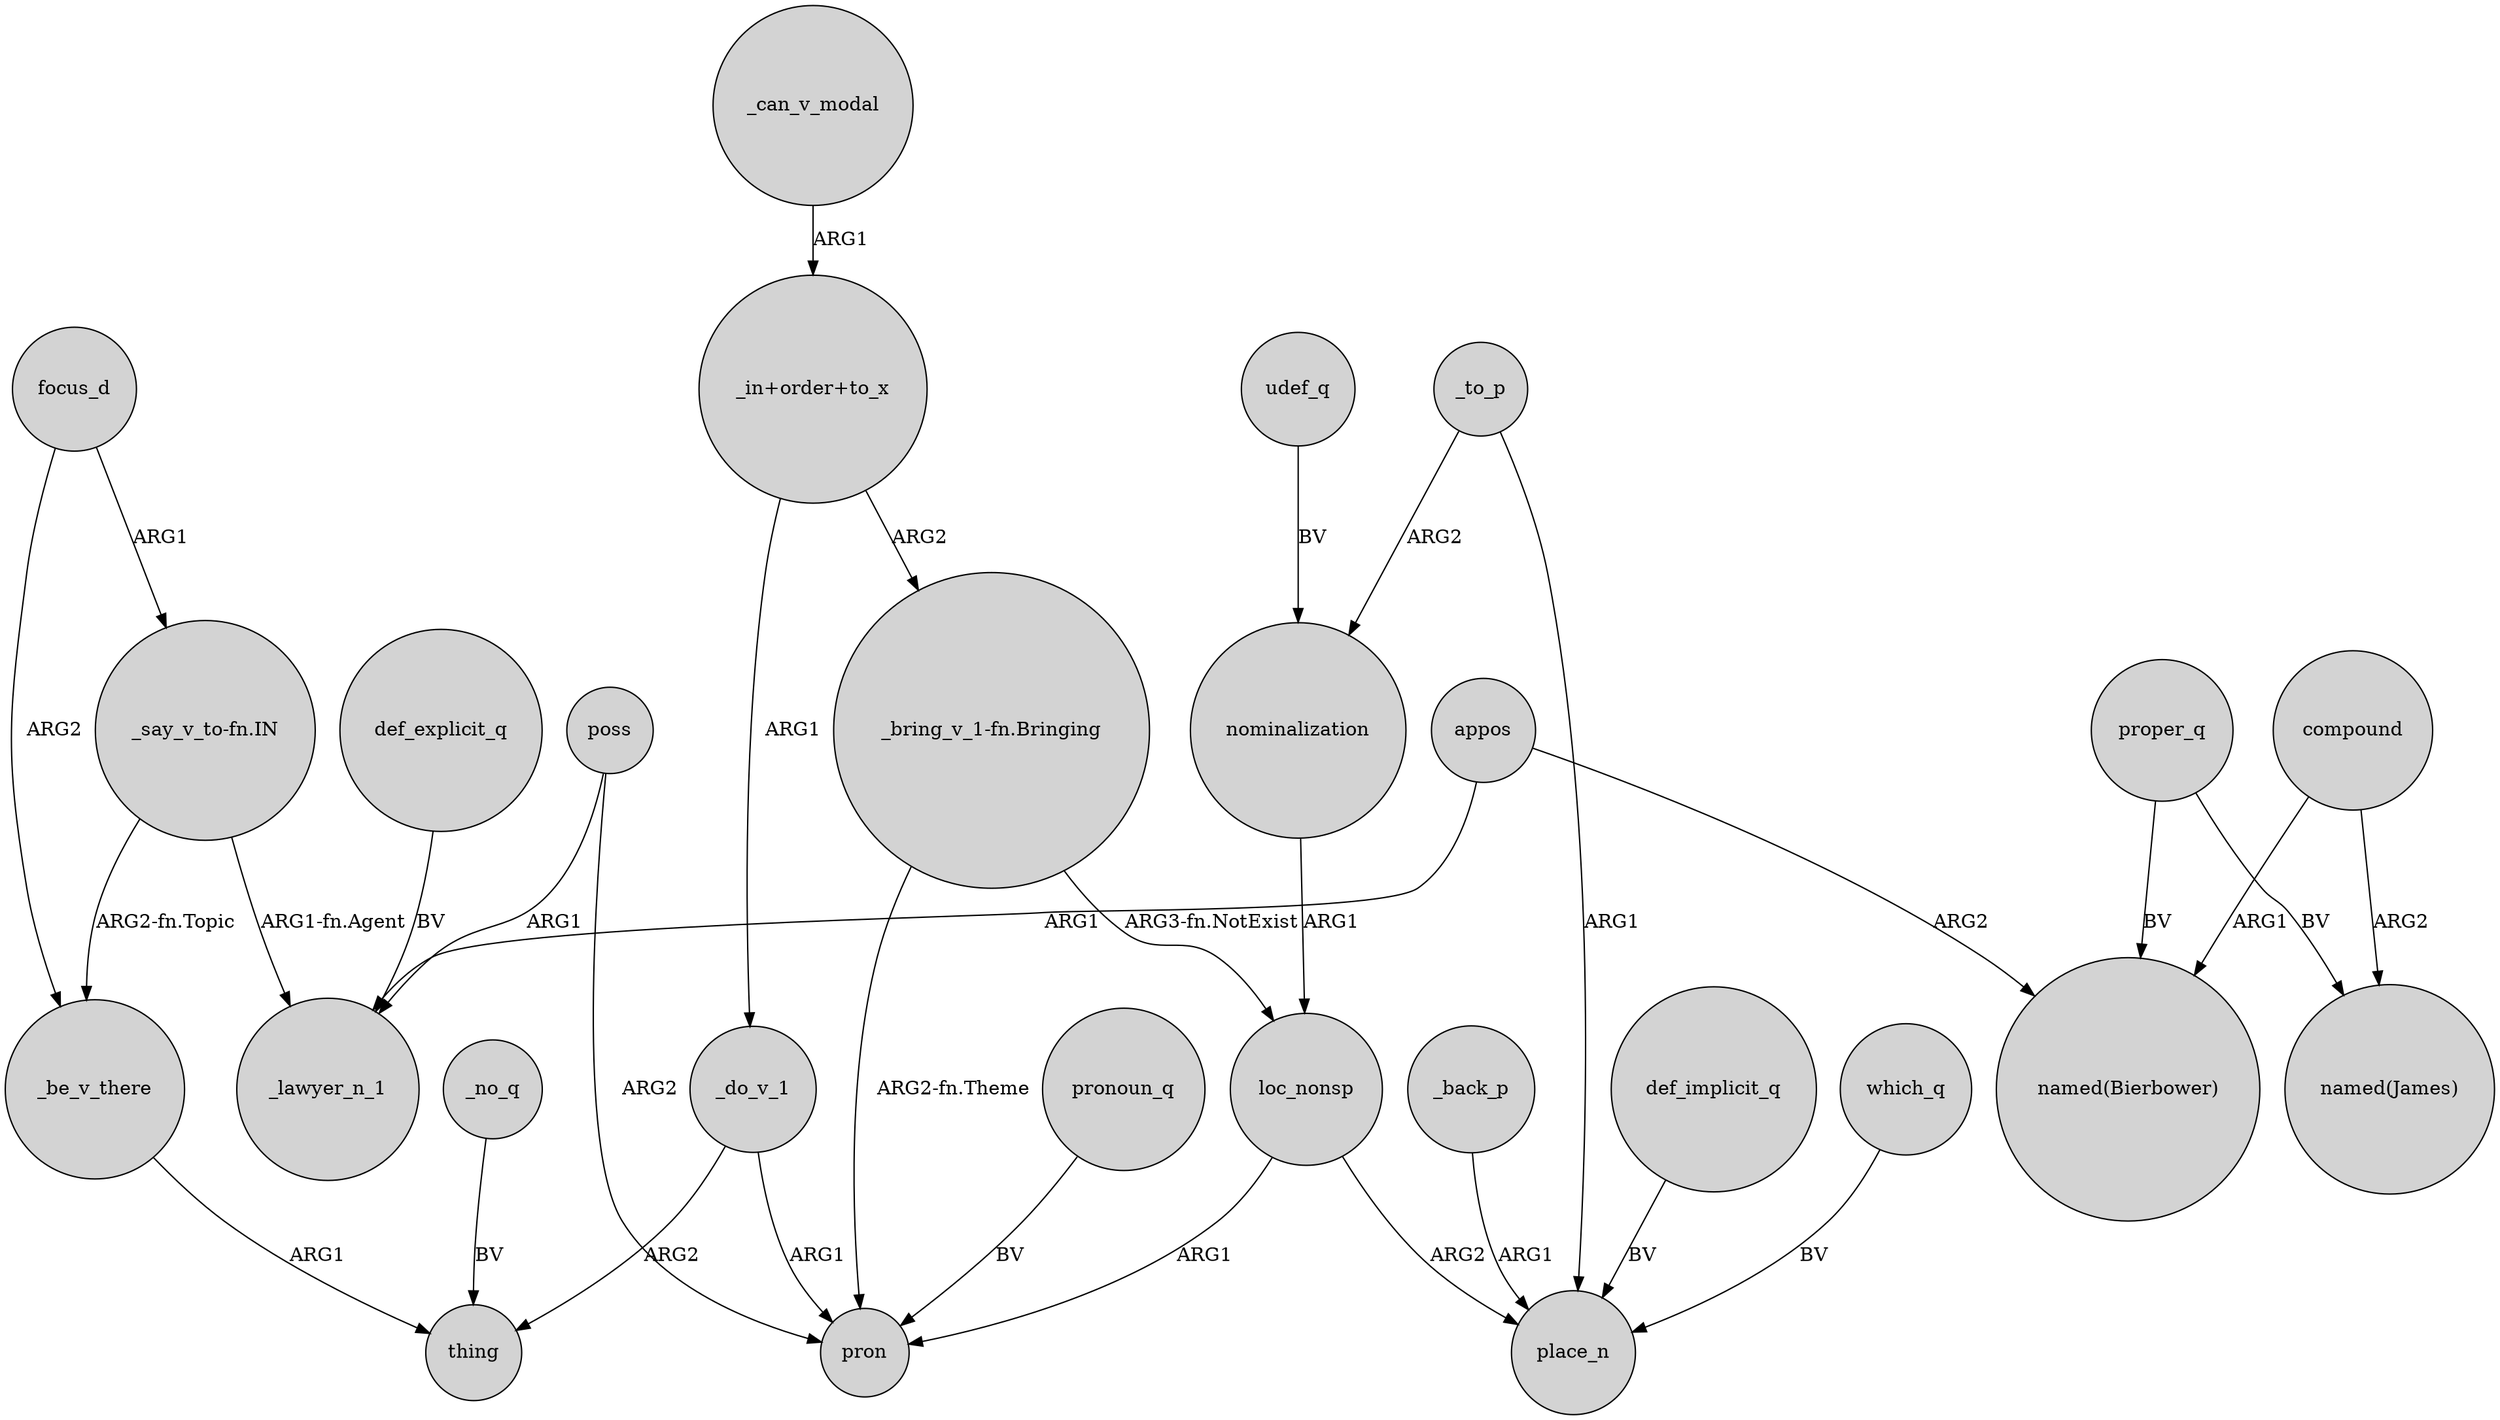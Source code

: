 digraph {
	node [shape=circle style=filled]
	def_explicit_q -> _lawyer_n_1 [label=BV]
	poss -> pron [label=ARG2]
	loc_nonsp -> pron [label=ARG1]
	"_say_v_to-fn.IN" -> _lawyer_n_1 [label="ARG1-fn.Agent"]
	_be_v_there -> thing [label=ARG1]
	compound -> "named(James)" [label=ARG2]
	def_implicit_q -> place_n [label=BV]
	"_bring_v_1-fn.Bringing" -> pron [label="ARG2-fn.Theme"]
	nominalization -> loc_nonsp [label=ARG1]
	which_q -> place_n [label=BV]
	pronoun_q -> pron [label=BV]
	proper_q -> "named(Bierbower)" [label=BV]
	_do_v_1 -> pron [label=ARG1]
	focus_d -> _be_v_there [label=ARG2]
	appos -> _lawyer_n_1 [label=ARG1]
	_to_p -> nominalization [label=ARG2]
	_no_q -> thing [label=BV]
	"_say_v_to-fn.IN" -> _be_v_there [label="ARG2-fn.Topic"]
	"_in+order+to_x" -> _do_v_1 [label=ARG1]
	proper_q -> "named(James)" [label=BV]
	_to_p -> place_n [label=ARG1]
	udef_q -> nominalization [label=BV]
	"_bring_v_1-fn.Bringing" -> loc_nonsp [label="ARG3-fn.NotExist"]
	poss -> _lawyer_n_1 [label=ARG1]
	loc_nonsp -> place_n [label=ARG2]
	_do_v_1 -> thing [label=ARG2]
	_back_p -> place_n [label=ARG1]
	compound -> "named(Bierbower)" [label=ARG1]
	"_in+order+to_x" -> "_bring_v_1-fn.Bringing" [label=ARG2]
	_can_v_modal -> "_in+order+to_x" [label=ARG1]
	focus_d -> "_say_v_to-fn.IN" [label=ARG1]
	appos -> "named(Bierbower)" [label=ARG2]
}
